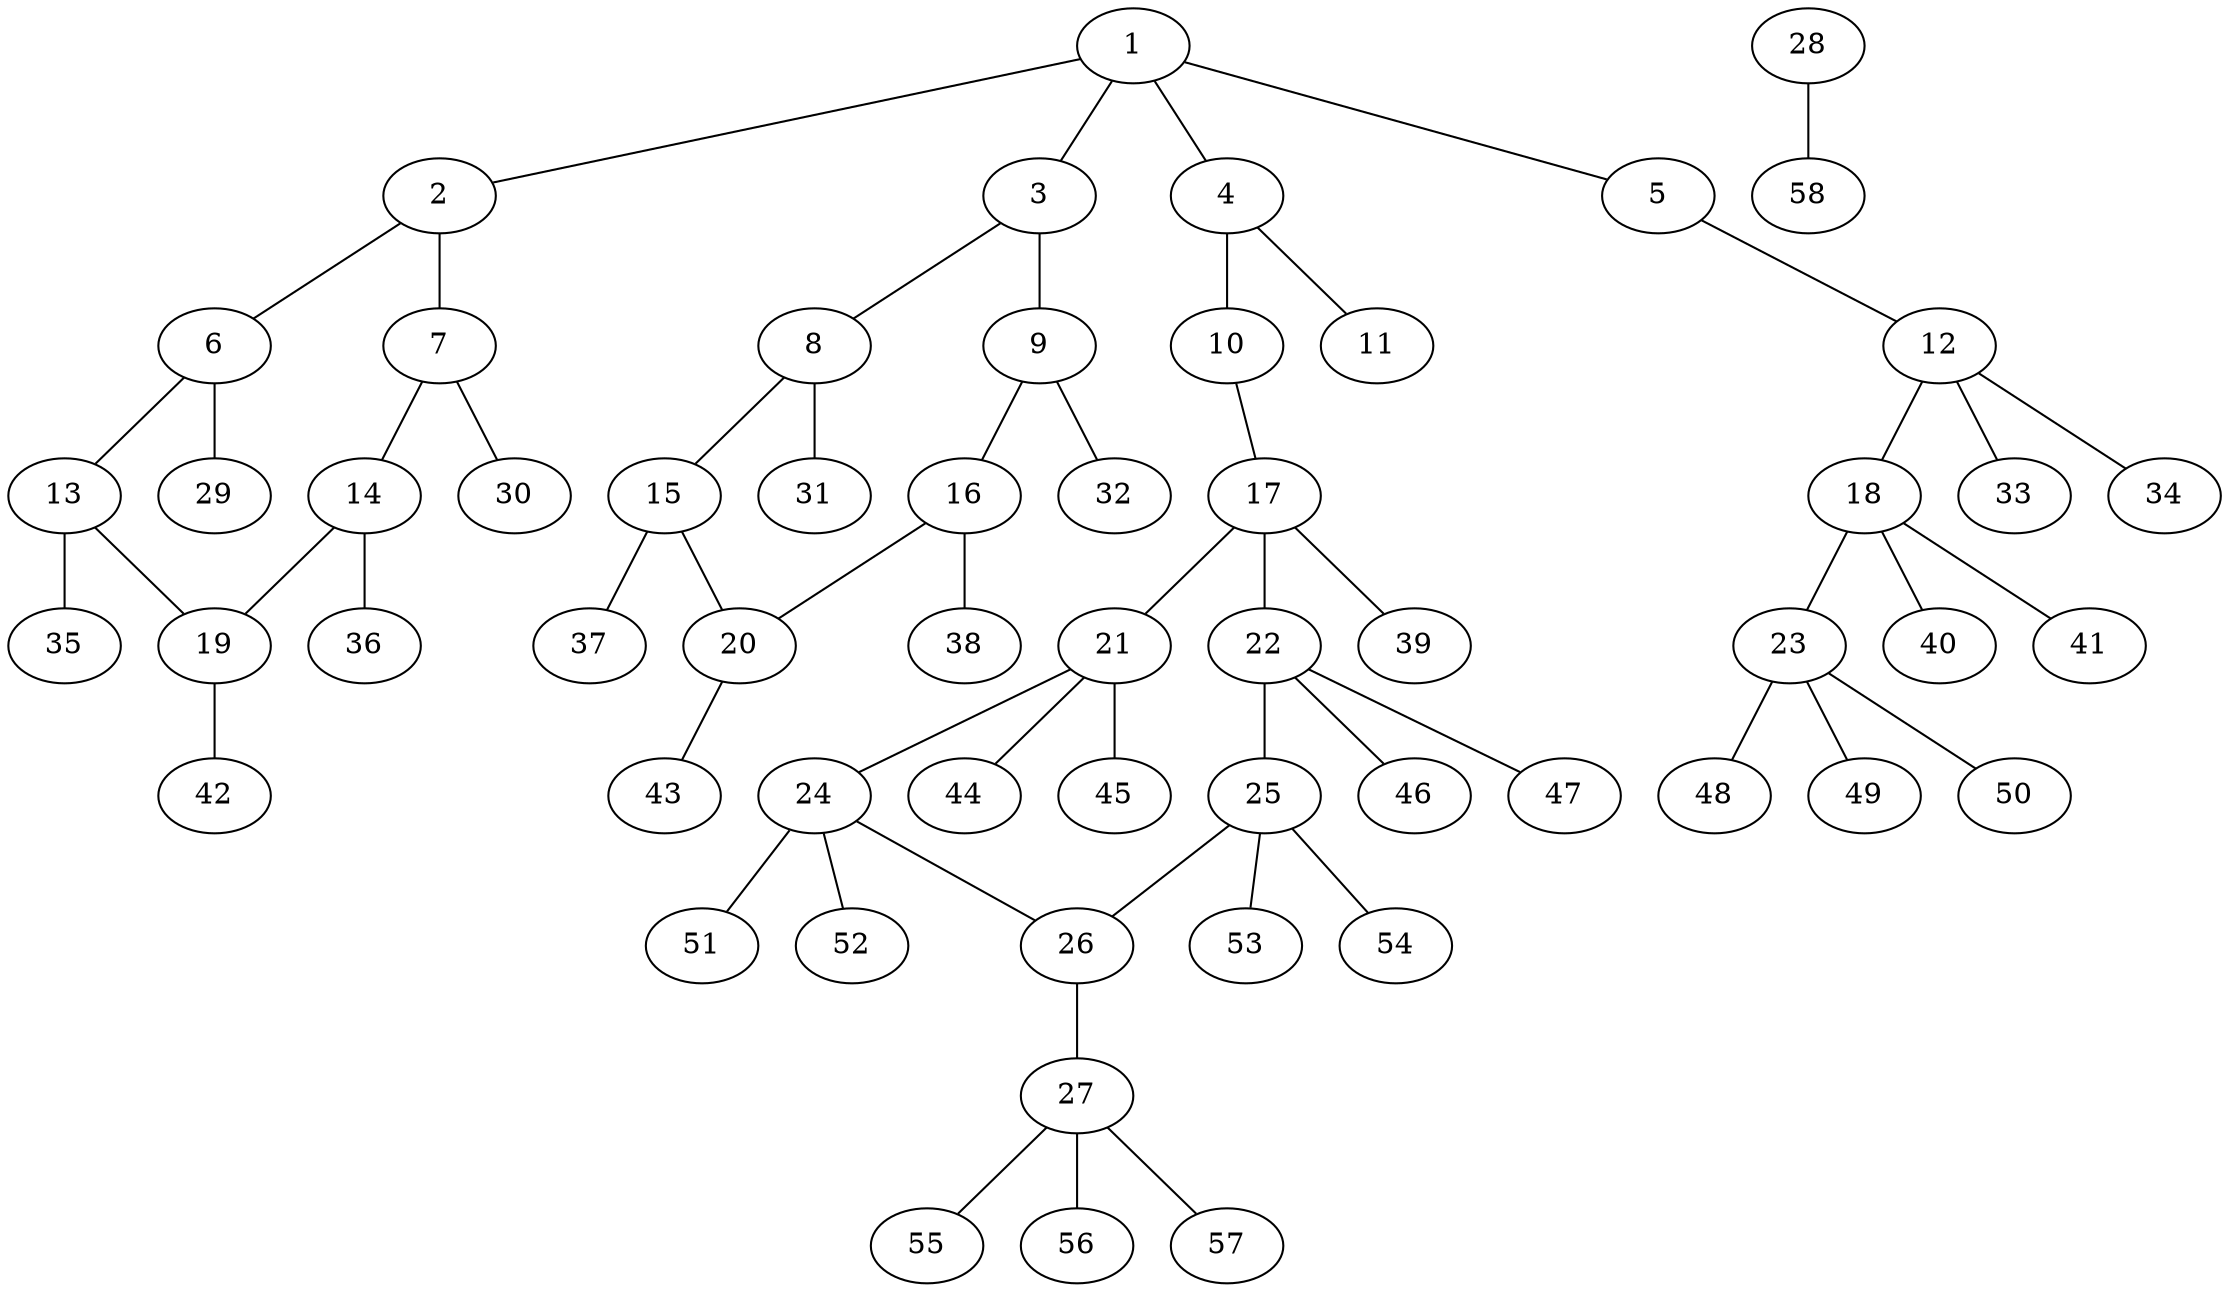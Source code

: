 graph molecule_4277 {
	1	 [chem=C];
	2	 [chem=C];
	1 -- 2	 [valence=1];
	3	 [chem=C];
	1 -- 3	 [valence=1];
	4	 [chem=C];
	1 -- 4	 [valence=1];
	5	 [chem=O];
	1 -- 5	 [valence=1];
	6	 [chem=C];
	2 -- 6	 [valence=2];
	7	 [chem=C];
	2 -- 7	 [valence=1];
	8	 [chem=C];
	3 -- 8	 [valence=1];
	9	 [chem=C];
	3 -- 9	 [valence=2];
	10	 [chem=O];
	4 -- 10	 [valence=1];
	11	 [chem=O];
	4 -- 11	 [valence=2];
	12	 [chem=C];
	5 -- 12	 [valence=1];
	13	 [chem=C];
	6 -- 13	 [valence=1];
	29	 [chem=H];
	6 -- 29	 [valence=1];
	14	 [chem=C];
	7 -- 14	 [valence=2];
	30	 [chem=H];
	7 -- 30	 [valence=1];
	15	 [chem=C];
	8 -- 15	 [valence=2];
	31	 [chem=H];
	8 -- 31	 [valence=1];
	16	 [chem=C];
	9 -- 16	 [valence=1];
	32	 [chem=H];
	9 -- 32	 [valence=1];
	17	 [chem=C];
	10 -- 17	 [valence=1];
	18	 [chem=C];
	12 -- 18	 [valence=1];
	33	 [chem=H];
	12 -- 33	 [valence=1];
	34	 [chem=H];
	12 -- 34	 [valence=1];
	19	 [chem=C];
	13 -- 19	 [valence=2];
	35	 [chem=H];
	13 -- 35	 [valence=1];
	14 -- 19	 [valence=1];
	36	 [chem=H];
	14 -- 36	 [valence=1];
	20	 [chem=C];
	15 -- 20	 [valence=1];
	37	 [chem=H];
	15 -- 37	 [valence=1];
	16 -- 20	 [valence=2];
	38	 [chem=H];
	16 -- 38	 [valence=1];
	21	 [chem=C];
	17 -- 21	 [valence=1];
	22	 [chem=C];
	17 -- 22	 [valence=1];
	39	 [chem=H];
	17 -- 39	 [valence=1];
	23	 [chem=C];
	18 -- 23	 [valence=1];
	40	 [chem=H];
	18 -- 40	 [valence=1];
	41	 [chem=H];
	18 -- 41	 [valence=1];
	42	 [chem=H];
	19 -- 42	 [valence=1];
	43	 [chem=H];
	20 -- 43	 [valence=1];
	24	 [chem=C];
	21 -- 24	 [valence=1];
	44	 [chem=H];
	21 -- 44	 [valence=1];
	45	 [chem=H];
	21 -- 45	 [valence=1];
	25	 [chem=C];
	22 -- 25	 [valence=1];
	46	 [chem=H];
	22 -- 46	 [valence=1];
	47	 [chem=H];
	22 -- 47	 [valence=1];
	48	 [chem=H];
	23 -- 48	 [valence=1];
	49	 [chem=H];
	23 -- 49	 [valence=1];
	50	 [chem=H];
	23 -- 50	 [valence=1];
	26	 [chem=N];
	24 -- 26	 [valence=1];
	51	 [chem=H];
	24 -- 51	 [valence=1];
	52	 [chem=H];
	24 -- 52	 [valence=1];
	25 -- 26	 [valence=1];
	53	 [chem=H];
	25 -- 53	 [valence=1];
	54	 [chem=H];
	25 -- 54	 [valence=1];
	27	 [chem=C];
	26 -- 27	 [valence=1];
	55	 [chem=H];
	27 -- 55	 [valence=1];
	56	 [chem=H];
	27 -- 56	 [valence=1];
	57	 [chem=H];
	27 -- 57	 [valence=1];
	28	 [chem=Cl];
	58	 [chem=H];
	28 -- 58	 [valence=1];
}
